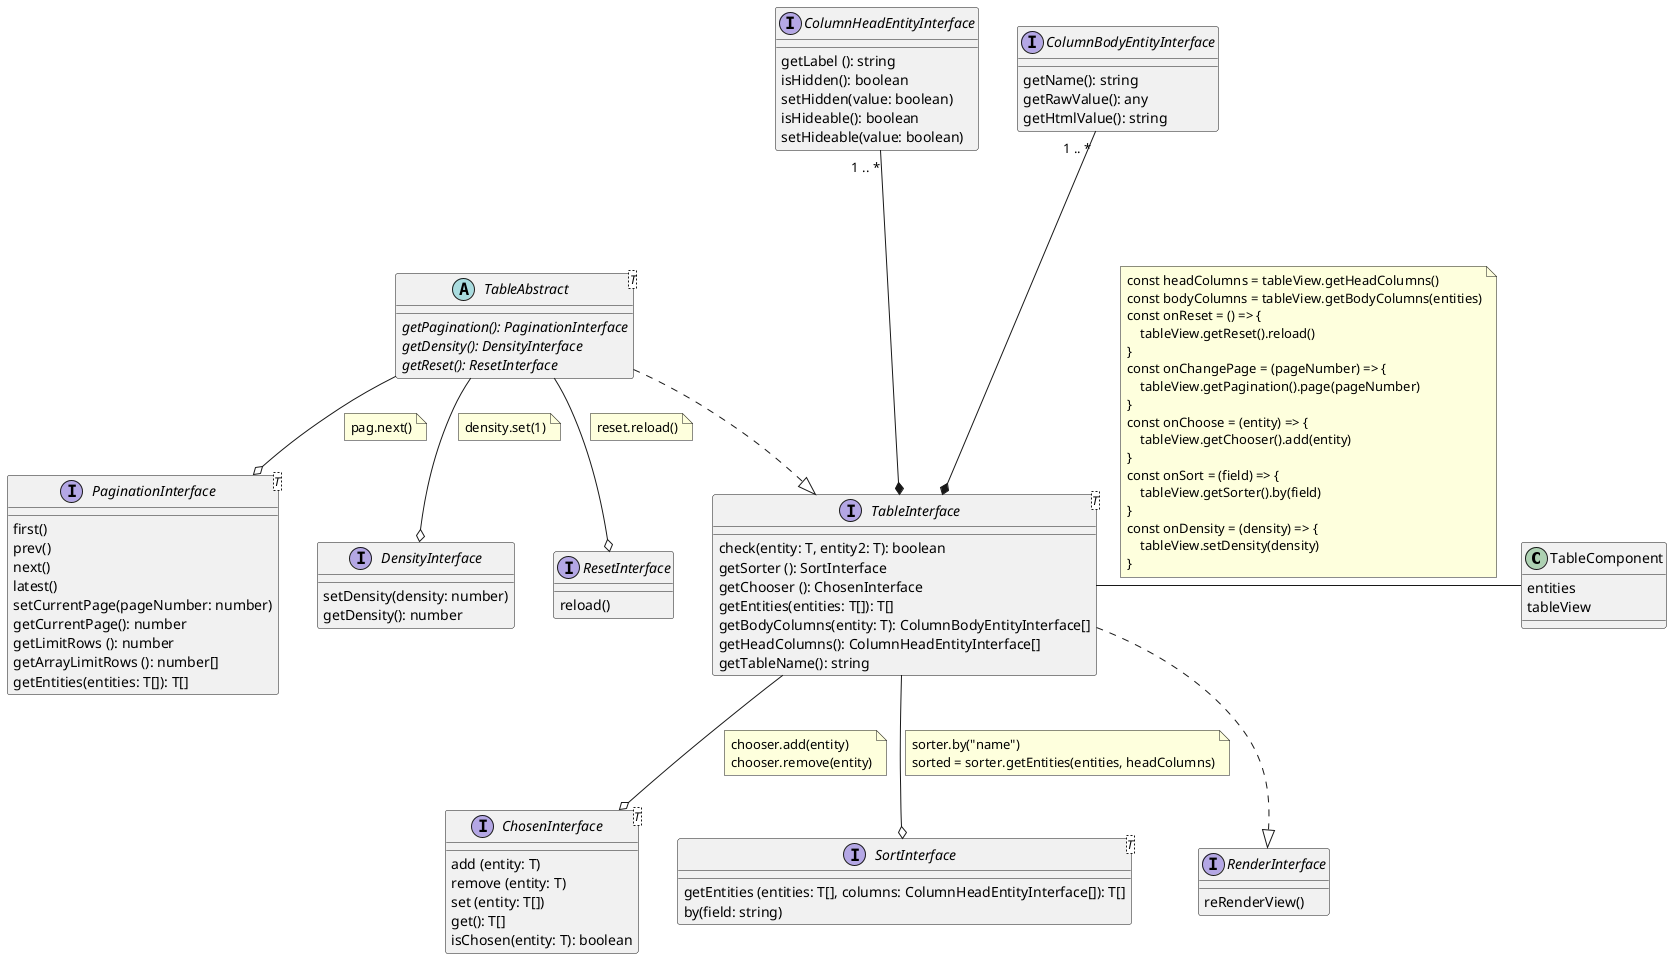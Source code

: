 @startuml
class TableComponent {
    entities
    tableView
}

interface PaginationInterface <T> {
    first()
    prev()
    next()
    latest()
    setCurrentPage(pageNumber: number)
    getCurrentPage(): number
    getLimitRows (): number
    getArrayLimitRows (): number[]
    getEntities(entities: T[]): T[]
}
interface DensityInterface {
    setDensity(density: number)
    getDensity(): number
}
interface ResetInterface {
    reload()
}

interface ChosenInterface <T> {
    add (entity: T)
    remove (entity: T)
    set (entity: T[])
    get(): T[]
    isChosen(entity: T): boolean
}

interface SortInterface <T> {
    getEntities (entities: T[], columns: ColumnHeadEntityInterface[]): T[]
    by(field: string)
}

interface RenderInterface {
    reRenderView()
}

interface TableInterface <T> {
  check(entity: T, entity2: T): boolean
  getSorter (): SortInterface
  getChooser (): ChosenInterface
  getEntities(entities: T[]): T[]
  getBodyColumns(entity: T): ColumnBodyEntityInterface[]
  getHeadColumns(): ColumnHeadEntityInterface[]
  getTableName(): string
}

abstract class TableAbstract <T> {
  {abstract} getPagination(): PaginationInterface
  {abstract} getDensity(): DensityInterface
  {abstract} getReset(): ResetInterface
}

interface ColumnHeadEntityInterface {
  getLabel (): string
  isHidden(): boolean
  setHidden(value: boolean)
  isHideable(): boolean
  setHideable(value: boolean)
}
interface ColumnBodyEntityInterface {
  getName(): string
  getRawValue(): any
  getHtmlValue(): string
}

TableInterface --o SortInterface
note right on link
	sorter.by("name")
	sorted = sorter.getEntities(entities, headColumns)
end note

TableInterface --o ChosenInterface
note left on link
	chooser.add(entity)
	chooser.remove(entity)
end note

ColumnBodyEntityInterface "1 .. *" ----* TableInterface
ColumnHeadEntityInterface "1 .. *" ----* TableInterface

TableAbstract --o PaginationInterface
note left on link
	pag.next()
end note
TableAbstract --o DensityInterface
note left on link
	density.set(1)
end note
TableAbstract --o ResetInterface
note right on link
	reset.reload()
end note

TableInterface - TableComponent
note right on link
    const headColumns = tableView.getHeadColumns()
    const bodyColumns = tableView.getBodyColumns(entities)
    const onReset = () => {
        tableView.getReset().reload()
    }
    const onChangePage = (pageNumber) => {
        tableView.getPagination().page(pageNumber)
    }
    const onChoose = (entity) => {
        tableView.getChooser().add(entity)
    }
    const onSort = (field) => {
        tableView.getSorter().by(field)
    }
    const onDensity = (density) => {
        tableView.setDensity(density)
    }
end note

TableAbstract ..|> TableInterface
TableInterface ..|> RenderInterface

@enduml
